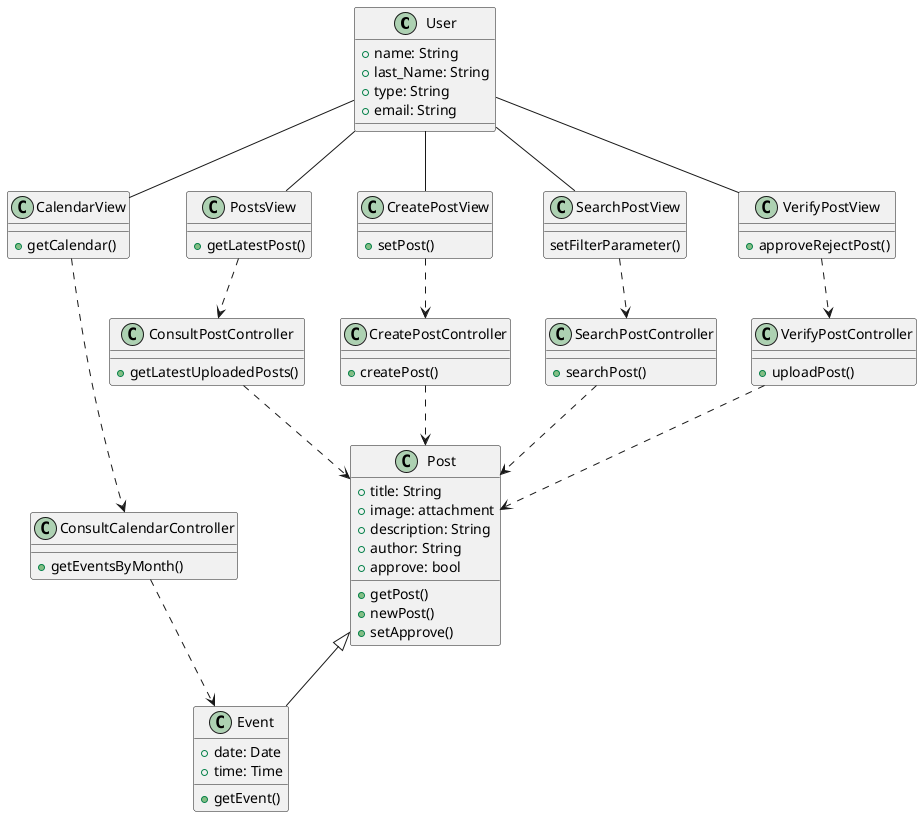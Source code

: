 @startuml classDiagram
class User{
 +name: String
    +last_Name: String
    +type: String
    +email: String
}
class Post{
 +title: String
    +image: attachment
    +description: String
    + author: String
    + approve: bool
    + getPost()
    +newPost()
    +setApprove()

}
class Event{
  +date: Date 
  +time: Time
  +getEvent()
}

class VerifyPostController{
+uploadPost()
}
class CreatePostController{
  +createPost()
}
class ConsultPostController{
+ getLatestUploadedPosts()
}
class SearchPostController{
+searchPost()
}
class ConsultCalendarController{
  +getEventsByMonth()
}
class VerifyPostView{
+approveRejectPost()
}
class CalendarView{
  +getCalendar()
}
class PostsView{
  +getLatestPost()
}
class CreatePostView{
 +setPost()
}
class SearchPostView{
  setFilterParameter()
}

User--PostsView
User-- VerifyPostView
User-- CreatePostView
User-- SearchPostView
PostsView..>ConsultPostController
CreatePostView..>CreatePostController
VerifyPostView..>VerifyPostController
SearchPostView..>SearchPostController
SearchPostController..>Post
CreatePostController..>Post
VerifyPostController..>Post
ConsultPostController..>Post
User--CalendarView
CalendarView..>ConsultCalendarController
Post<|--Event
ConsultCalendarController..>Event
@enduml
